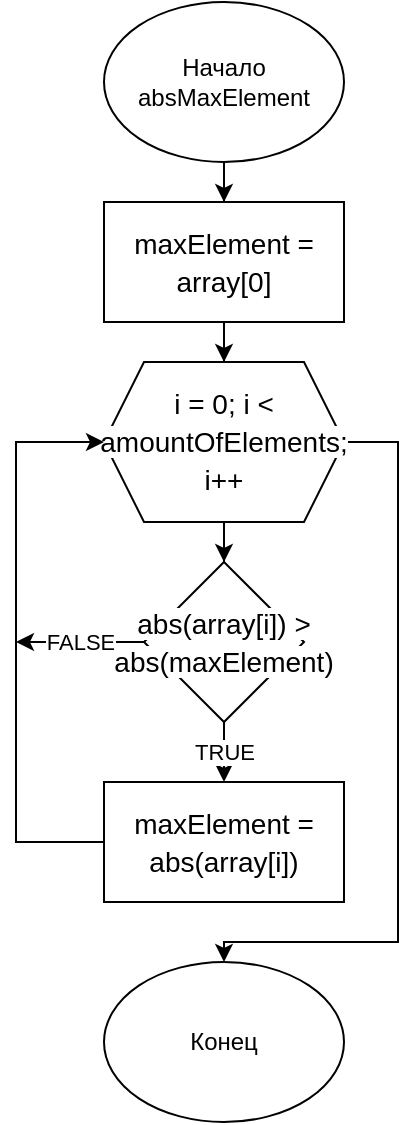 <mxfile version="21.3.2" type="device">
  <diagram name="Страница 1" id="2n4z0jH3zghHJn_la3qx">
    <mxGraphModel dx="2074" dy="1148" grid="1" gridSize="10" guides="1" tooltips="1" connect="1" arrows="1" fold="1" page="1" pageScale="1" pageWidth="827" pageHeight="1169" math="0" shadow="0">
      <root>
        <mxCell id="0" />
        <mxCell id="1" parent="0" />
        <mxCell id="dlueZSU0JSrMAmjelPBZ-3" style="edgeStyle=orthogonalEdgeStyle;rounded=0;orthogonalLoop=1;jettySize=auto;html=1;entryX=0.5;entryY=0;entryDx=0;entryDy=0;" edge="1" parent="1" source="dlueZSU0JSrMAmjelPBZ-1" target="dlueZSU0JSrMAmjelPBZ-2">
          <mxGeometry relative="1" as="geometry" />
        </mxCell>
        <mxCell id="dlueZSU0JSrMAmjelPBZ-1" value="Начало&lt;br&gt;absMaxElement" style="ellipse;whiteSpace=wrap;html=1;" vertex="1" parent="1">
          <mxGeometry x="354" y="10" width="120" height="80" as="geometry" />
        </mxCell>
        <mxCell id="dlueZSU0JSrMAmjelPBZ-5" style="edgeStyle=orthogonalEdgeStyle;rounded=0;orthogonalLoop=1;jettySize=auto;html=1;entryX=0.5;entryY=0;entryDx=0;entryDy=0;" edge="1" parent="1" source="dlueZSU0JSrMAmjelPBZ-2" target="dlueZSU0JSrMAmjelPBZ-4">
          <mxGeometry relative="1" as="geometry" />
        </mxCell>
        <mxCell id="dlueZSU0JSrMAmjelPBZ-2" value="&lt;div style=&quot;font-size: 14px; line-height: 19px;&quot;&gt;&lt;span style=&quot;background-color: rgb(255, 255, 255);&quot;&gt;maxElement = array[0]&lt;/span&gt;&lt;/div&gt;" style="rounded=0;whiteSpace=wrap;html=1;" vertex="1" parent="1">
          <mxGeometry x="354" y="110" width="120" height="60" as="geometry" />
        </mxCell>
        <mxCell id="dlueZSU0JSrMAmjelPBZ-7" style="edgeStyle=orthogonalEdgeStyle;rounded=0;orthogonalLoop=1;jettySize=auto;html=1;" edge="1" parent="1" source="dlueZSU0JSrMAmjelPBZ-4" target="dlueZSU0JSrMAmjelPBZ-6">
          <mxGeometry relative="1" as="geometry" />
        </mxCell>
        <mxCell id="dlueZSU0JSrMAmjelPBZ-13" style="edgeStyle=orthogonalEdgeStyle;rounded=0;orthogonalLoop=1;jettySize=auto;html=1;entryX=0.5;entryY=0;entryDx=0;entryDy=0;" edge="1" parent="1" source="dlueZSU0JSrMAmjelPBZ-4" target="dlueZSU0JSrMAmjelPBZ-12">
          <mxGeometry relative="1" as="geometry">
            <mxPoint x="410" y="480" as="targetPoint" />
            <Array as="points">
              <mxPoint x="501" y="230" />
              <mxPoint x="501" y="480" />
              <mxPoint x="414" y="480" />
            </Array>
          </mxGeometry>
        </mxCell>
        <mxCell id="dlueZSU0JSrMAmjelPBZ-4" value="&lt;div style=&quot;font-size: 14px; line-height: 19px;&quot;&gt;&lt;span style=&quot;background-color: rgb(255, 255, 255);&quot;&gt;i = 0; i &amp;lt; amountOfElements; i++&lt;/span&gt;&lt;/div&gt;" style="shape=hexagon;perimeter=hexagonPerimeter2;whiteSpace=wrap;html=1;fixedSize=1;" vertex="1" parent="1">
          <mxGeometry x="354" y="190" width="120" height="80" as="geometry" />
        </mxCell>
        <mxCell id="dlueZSU0JSrMAmjelPBZ-9" value="TRUE" style="edgeStyle=orthogonalEdgeStyle;rounded=0;orthogonalLoop=1;jettySize=auto;html=1;entryX=0.5;entryY=0;entryDx=0;entryDy=0;" edge="1" parent="1" source="dlueZSU0JSrMAmjelPBZ-6" target="dlueZSU0JSrMAmjelPBZ-8">
          <mxGeometry relative="1" as="geometry" />
        </mxCell>
        <mxCell id="dlueZSU0JSrMAmjelPBZ-11" value="FALSE" style="edgeStyle=orthogonalEdgeStyle;rounded=0;orthogonalLoop=1;jettySize=auto;html=1;" edge="1" parent="1" source="dlueZSU0JSrMAmjelPBZ-6">
          <mxGeometry relative="1" as="geometry">
            <mxPoint x="310" y="330" as="targetPoint" />
          </mxGeometry>
        </mxCell>
        <mxCell id="dlueZSU0JSrMAmjelPBZ-6" value="&lt;div style=&quot;font-size: 14px; line-height: 19px;&quot;&gt;&lt;span style=&quot;background-color: rgb(255, 255, 255);&quot;&gt;abs(array[i]) &amp;gt; abs(maxElement)&lt;/span&gt;&lt;/div&gt;" style="rhombus;whiteSpace=wrap;html=1;" vertex="1" parent="1">
          <mxGeometry x="374" y="290" width="80" height="80" as="geometry" />
        </mxCell>
        <mxCell id="dlueZSU0JSrMAmjelPBZ-10" style="edgeStyle=orthogonalEdgeStyle;rounded=0;orthogonalLoop=1;jettySize=auto;html=1;entryX=0;entryY=0.5;entryDx=0;entryDy=0;" edge="1" parent="1" source="dlueZSU0JSrMAmjelPBZ-8" target="dlueZSU0JSrMAmjelPBZ-4">
          <mxGeometry relative="1" as="geometry">
            <mxPoint x="330" y="220" as="targetPoint" />
            <Array as="points">
              <mxPoint x="310" y="430" />
              <mxPoint x="310" y="230" />
            </Array>
          </mxGeometry>
        </mxCell>
        <mxCell id="dlueZSU0JSrMAmjelPBZ-8" value="&lt;div style=&quot;font-size: 14px; line-height: 19px;&quot;&gt;&lt;span style=&quot;background-color: rgb(255, 255, 255);&quot;&gt;maxElement = abs(array[i])&lt;/span&gt;&lt;/div&gt;" style="rounded=0;whiteSpace=wrap;html=1;" vertex="1" parent="1">
          <mxGeometry x="354" y="400" width="120" height="60" as="geometry" />
        </mxCell>
        <mxCell id="dlueZSU0JSrMAmjelPBZ-12" value="Конец" style="ellipse;whiteSpace=wrap;html=1;" vertex="1" parent="1">
          <mxGeometry x="354" y="490" width="120" height="80" as="geometry" />
        </mxCell>
      </root>
    </mxGraphModel>
  </diagram>
</mxfile>
